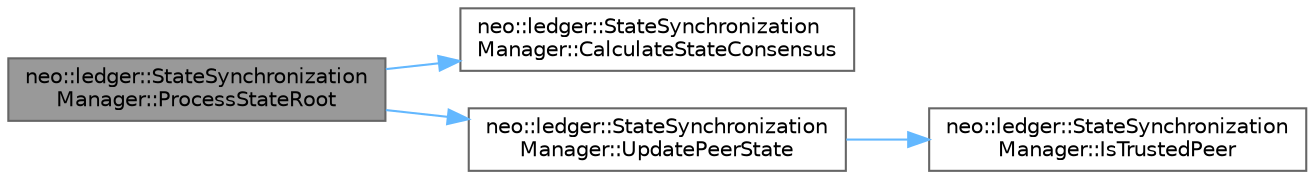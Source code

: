 digraph "neo::ledger::StateSynchronizationManager::ProcessStateRoot"
{
 // LATEX_PDF_SIZE
  bgcolor="transparent";
  edge [fontname=Helvetica,fontsize=10,labelfontname=Helvetica,labelfontsize=10];
  node [fontname=Helvetica,fontsize=10,shape=box,height=0.2,width=0.4];
  rankdir="LR";
  Node1 [id="Node000001",label="neo::ledger::StateSynchronization\lManager::ProcessStateRoot",height=0.2,width=0.4,color="gray40", fillcolor="grey60", style="filled", fontcolor="black",tooltip="Process received state root."];
  Node1 -> Node2 [id="edge4_Node000001_Node000002",color="steelblue1",style="solid",tooltip=" "];
  Node2 [id="Node000002",label="neo::ledger::StateSynchronization\lManager::CalculateStateConsensus",height=0.2,width=0.4,color="grey40", fillcolor="white", style="filled",URL="$classneo_1_1ledger_1_1_state_synchronization_manager.html#af02c137d6927c2611ca2e231c7b44255",tooltip="Calculate state root consensus among peers."];
  Node1 -> Node3 [id="edge5_Node000001_Node000003",color="steelblue1",style="solid",tooltip=" "];
  Node3 [id="Node000003",label="neo::ledger::StateSynchronization\lManager::UpdatePeerState",height=0.2,width=0.4,color="grey40", fillcolor="white", style="filled",URL="$classneo_1_1ledger_1_1_state_synchronization_manager.html#a76d44156c1d4aa3b1cbd45b00e74c0a7",tooltip="Update peer state information."];
  Node3 -> Node4 [id="edge6_Node000003_Node000004",color="steelblue1",style="solid",tooltip=" "];
  Node4 [id="Node000004",label="neo::ledger::StateSynchronization\lManager::IsTrustedPeer",height=0.2,width=0.4,color="grey40", fillcolor="white", style="filled",URL="$classneo_1_1ledger_1_1_state_synchronization_manager.html#a54a8085aa14bff2184ab4519b1251487",tooltip="Check if peer is trusted."];
}

